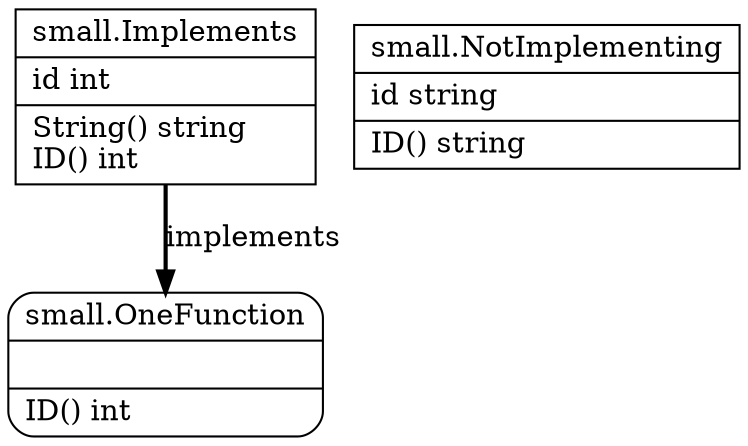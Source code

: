 digraph small {
	small_SEL_Implements->small_SEL_OneFunction[ label=implements, style=bold ];
	small_SEL_Implements [ label="{small.Implements|id int\l|String() string\lID() int\l}", shape=record ];
	small_SEL_NotImplementing [ label="{small.NotImplementing|id string\l|ID() string\l}", shape=record ];
	small_SEL_OneFunction [ label="{small.OneFunction||ID() int\l}", shape=Mrecord ];

}

